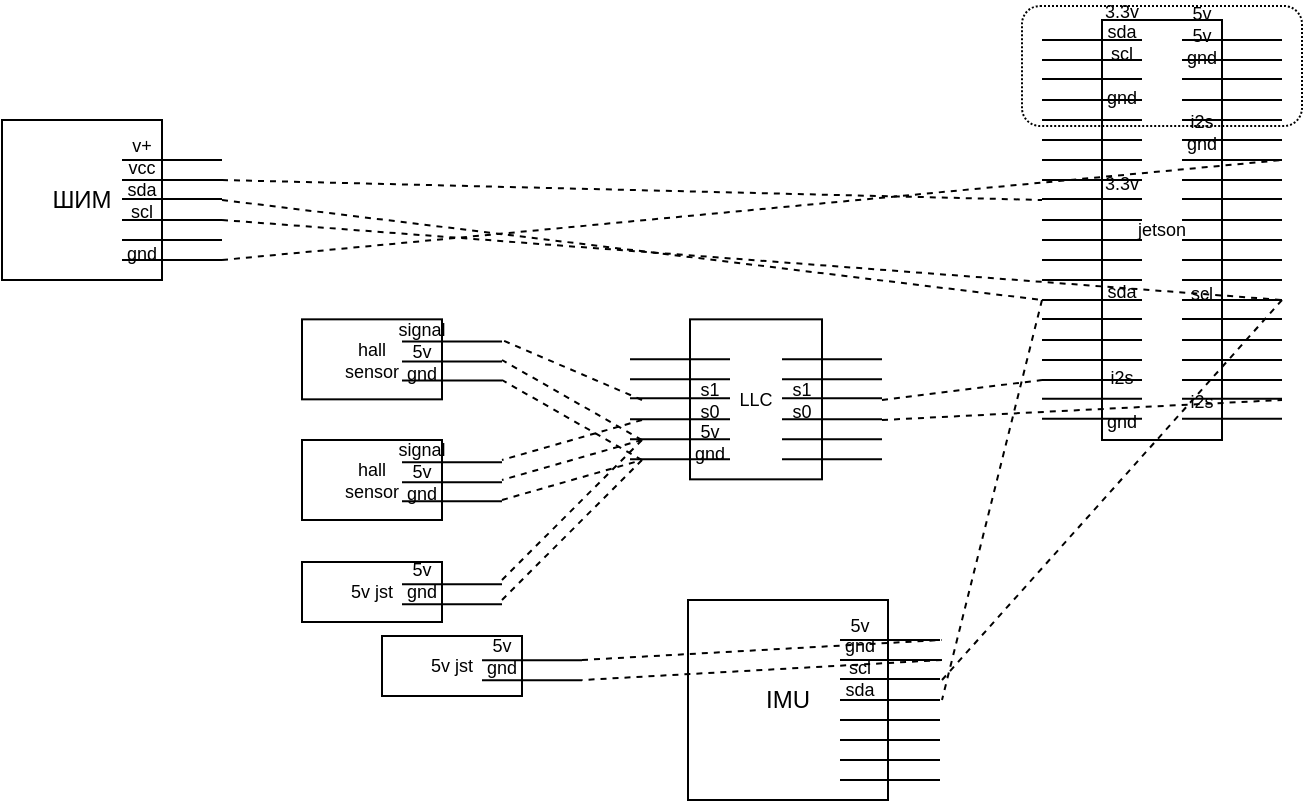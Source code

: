 <mxfile version="14.1.8" type="github">
  <diagram id="JsutUQx6NK4XxqGc4MJt" name="Page-1">
    <mxGraphModel dx="796" dy="476" grid="1" gridSize="10" guides="1" tooltips="1" connect="1" arrows="1" fold="1" page="1" pageScale="1" pageWidth="413" pageHeight="583" math="0" shadow="0">
      <root>
        <mxCell id="0" />
        <mxCell id="1" parent="0" />
        <mxCell id="PCadB83_jiJ8bg0ljsQ5-5" value="5v jst" style="rounded=0;whiteSpace=wrap;html=1;fontSize=9;" vertex="1" parent="1">
          <mxGeometry x="280" y="508" width="70" height="30" as="geometry" />
        </mxCell>
        <mxCell id="KwUh2jPh4wp6yOu8MJGP-1" value="ШИМ" style="whiteSpace=wrap;html=1;aspect=fixed;" parent="1" vertex="1">
          <mxGeometry x="90" y="250" width="80" height="80" as="geometry" />
        </mxCell>
        <mxCell id="KwUh2jPh4wp6yOu8MJGP-2" value="" style="endArrow=none;html=1;" parent="1" edge="1">
          <mxGeometry width="50" height="50" relative="1" as="geometry">
            <mxPoint x="150" y="270" as="sourcePoint" />
            <mxPoint x="200" y="270" as="targetPoint" />
          </mxGeometry>
        </mxCell>
        <mxCell id="KwUh2jPh4wp6yOu8MJGP-3" value="" style="endArrow=none;html=1;" parent="1" edge="1">
          <mxGeometry width="50" height="50" relative="1" as="geometry">
            <mxPoint x="150" y="280" as="sourcePoint" />
            <mxPoint x="200" y="280" as="targetPoint" />
            <Array as="points">
              <mxPoint x="170" y="280" />
            </Array>
          </mxGeometry>
        </mxCell>
        <mxCell id="KwUh2jPh4wp6yOu8MJGP-4" value="" style="endArrow=none;html=1;" parent="1" edge="1">
          <mxGeometry width="50" height="50" relative="1" as="geometry">
            <mxPoint x="150" y="289.5" as="sourcePoint" />
            <mxPoint x="200" y="289.5" as="targetPoint" />
          </mxGeometry>
        </mxCell>
        <mxCell id="KwUh2jPh4wp6yOu8MJGP-5" value="" style="endArrow=none;html=1;" parent="1" edge="1">
          <mxGeometry width="50" height="50" relative="1" as="geometry">
            <mxPoint x="150" y="300" as="sourcePoint" />
            <mxPoint x="200" y="300" as="targetPoint" />
          </mxGeometry>
        </mxCell>
        <mxCell id="KwUh2jPh4wp6yOu8MJGP-6" value="" style="endArrow=none;html=1;" parent="1" edge="1">
          <mxGeometry width="50" height="50" relative="1" as="geometry">
            <mxPoint x="150" y="310" as="sourcePoint" />
            <mxPoint x="200" y="310" as="targetPoint" />
          </mxGeometry>
        </mxCell>
        <mxCell id="KwUh2jPh4wp6yOu8MJGP-7" value="" style="endArrow=none;html=1;" parent="1" edge="1">
          <mxGeometry width="50" height="50" relative="1" as="geometry">
            <mxPoint x="150" y="320" as="sourcePoint" />
            <mxPoint x="200" y="320" as="targetPoint" />
          </mxGeometry>
        </mxCell>
        <mxCell id="KwUh2jPh4wp6yOu8MJGP-8" value="v+&lt;br style=&quot;font-size: 9px;&quot;&gt;vcc&lt;br style=&quot;font-size: 9px;&quot;&gt;sda&lt;br style=&quot;font-size: 9px;&quot;&gt;scl&lt;br style=&quot;font-size: 9px;&quot;&gt;&lt;br style=&quot;font-size: 9px;&quot;&gt;gnd" style="text;html=1;strokeColor=none;fillColor=none;align=center;verticalAlign=middle;whiteSpace=wrap;rounded=0;fontSize=9;" parent="1" vertex="1">
          <mxGeometry x="140" y="280" width="40" height="20" as="geometry" />
        </mxCell>
        <mxCell id="KwUh2jPh4wp6yOu8MJGP-10" value="jetson" style="rounded=0;whiteSpace=wrap;html=1;fontSize=9;" parent="1" vertex="1">
          <mxGeometry x="640" y="200" width="60" height="210" as="geometry" />
        </mxCell>
        <mxCell id="KwUh2jPh4wp6yOu8MJGP-18" value="" style="endArrow=none;html=1;" parent="1" edge="1">
          <mxGeometry width="50" height="50" relative="1" as="geometry">
            <mxPoint x="680" y="210" as="sourcePoint" />
            <mxPoint x="730" y="210" as="targetPoint" />
          </mxGeometry>
        </mxCell>
        <mxCell id="KwUh2jPh4wp6yOu8MJGP-19" value="" style="endArrow=none;html=1;" parent="1" edge="1">
          <mxGeometry width="50" height="50" relative="1" as="geometry">
            <mxPoint x="680" y="220" as="sourcePoint" />
            <mxPoint x="730" y="220" as="targetPoint" />
            <Array as="points">
              <mxPoint x="700" y="220" />
            </Array>
          </mxGeometry>
        </mxCell>
        <mxCell id="KwUh2jPh4wp6yOu8MJGP-20" value="" style="endArrow=none;html=1;" parent="1" edge="1">
          <mxGeometry width="50" height="50" relative="1" as="geometry">
            <mxPoint x="680" y="229.5" as="sourcePoint" />
            <mxPoint x="730" y="229.5" as="targetPoint" />
          </mxGeometry>
        </mxCell>
        <mxCell id="KwUh2jPh4wp6yOu8MJGP-21" value="" style="endArrow=none;html=1;" parent="1" edge="1">
          <mxGeometry width="50" height="50" relative="1" as="geometry">
            <mxPoint x="680" y="240" as="sourcePoint" />
            <mxPoint x="730" y="240" as="targetPoint" />
          </mxGeometry>
        </mxCell>
        <mxCell id="KwUh2jPh4wp6yOu8MJGP-22" value="" style="endArrow=none;html=1;" parent="1" edge="1">
          <mxGeometry width="50" height="50" relative="1" as="geometry">
            <mxPoint x="680" y="250" as="sourcePoint" />
            <mxPoint x="730" y="250" as="targetPoint" />
          </mxGeometry>
        </mxCell>
        <mxCell id="KwUh2jPh4wp6yOu8MJGP-23" value="" style="endArrow=none;html=1;" parent="1" edge="1">
          <mxGeometry width="50" height="50" relative="1" as="geometry">
            <mxPoint x="680" y="260" as="sourcePoint" />
            <mxPoint x="730" y="260" as="targetPoint" />
          </mxGeometry>
        </mxCell>
        <mxCell id="KwUh2jPh4wp6yOu8MJGP-24" value="5v&lt;br style=&quot;font-size: 9px&quot;&gt;5v&lt;br style=&quot;font-size: 9px&quot;&gt;gnd&lt;br style=&quot;font-size: 9px&quot;&gt;&lt;br style=&quot;font-size: 9px&quot;&gt;&lt;br style=&quot;font-size: 9px&quot;&gt;i2s&lt;br&gt;gnd&lt;br&gt;&lt;br&gt;&lt;br&gt;&lt;br&gt;&lt;br&gt;&lt;br&gt;&lt;br&gt;scl&lt;br&gt;&lt;br&gt;&lt;br&gt;&lt;br&gt;&lt;br&gt;i2s" style="text;html=1;strokeColor=none;fillColor=none;align=center;verticalAlign=middle;whiteSpace=wrap;rounded=0;fontSize=9;" parent="1" vertex="1">
          <mxGeometry x="670" y="284" width="40" height="20" as="geometry" />
        </mxCell>
        <mxCell id="KwUh2jPh4wp6yOu8MJGP-25" value="" style="endArrow=none;html=1;" parent="1" edge="1">
          <mxGeometry width="50" height="50" relative="1" as="geometry">
            <mxPoint x="610.0" y="210" as="sourcePoint" />
            <mxPoint x="660" y="210" as="targetPoint" />
          </mxGeometry>
        </mxCell>
        <mxCell id="KwUh2jPh4wp6yOu8MJGP-26" value="" style="endArrow=none;html=1;" parent="1" edge="1">
          <mxGeometry width="50" height="50" relative="1" as="geometry">
            <mxPoint x="610.0" y="220" as="sourcePoint" />
            <mxPoint x="660" y="220" as="targetPoint" />
            <Array as="points">
              <mxPoint x="630" y="220" />
            </Array>
          </mxGeometry>
        </mxCell>
        <mxCell id="KwUh2jPh4wp6yOu8MJGP-27" value="" style="endArrow=none;html=1;" parent="1" edge="1">
          <mxGeometry width="50" height="50" relative="1" as="geometry">
            <mxPoint x="610.0" y="229.5" as="sourcePoint" />
            <mxPoint x="660" y="229.5" as="targetPoint" />
          </mxGeometry>
        </mxCell>
        <mxCell id="KwUh2jPh4wp6yOu8MJGP-28" value="" style="endArrow=none;html=1;" parent="1" edge="1">
          <mxGeometry width="50" height="50" relative="1" as="geometry">
            <mxPoint x="610.0" y="240" as="sourcePoint" />
            <mxPoint x="660" y="240" as="targetPoint" />
          </mxGeometry>
        </mxCell>
        <mxCell id="KwUh2jPh4wp6yOu8MJGP-29" value="" style="endArrow=none;html=1;" parent="1" edge="1">
          <mxGeometry width="50" height="50" relative="1" as="geometry">
            <mxPoint x="610.0" y="250" as="sourcePoint" />
            <mxPoint x="660" y="250" as="targetPoint" />
          </mxGeometry>
        </mxCell>
        <mxCell id="KwUh2jPh4wp6yOu8MJGP-30" value="" style="endArrow=none;html=1;" parent="1" edge="1">
          <mxGeometry width="50" height="50" relative="1" as="geometry">
            <mxPoint x="610.0" y="260" as="sourcePoint" />
            <mxPoint x="660" y="260" as="targetPoint" />
          </mxGeometry>
        </mxCell>
        <mxCell id="KwUh2jPh4wp6yOu8MJGP-31" value="3.3v&lt;br style=&quot;font-size: 9px&quot;&gt;sda&lt;br style=&quot;font-size: 9px&quot;&gt;scl&lt;br style=&quot;font-size: 9px&quot;&gt;&lt;br style=&quot;font-size: 9px&quot;&gt;gnd&lt;br&gt;&lt;br&gt;&lt;br&gt;&lt;br&gt;3.3v&lt;br&gt;&lt;br&gt;&lt;br&gt;&lt;br&gt;&lt;br&gt;sda&lt;br&gt;&lt;br&gt;&lt;br&gt;&lt;br&gt;i2s&lt;br&gt;&lt;br&gt;gnd" style="text;html=1;strokeColor=none;fillColor=none;align=center;verticalAlign=middle;whiteSpace=wrap;rounded=0;fontSize=9;" parent="1" vertex="1">
          <mxGeometry x="630" y="288" width="40" height="20" as="geometry" />
        </mxCell>
        <mxCell id="KwUh2jPh4wp6yOu8MJGP-35" value="" style="endArrow=none;dashed=1;html=1;fontSize=9;" parent="1" edge="1">
          <mxGeometry width="50" height="50" relative="1" as="geometry">
            <mxPoint x="200" y="280" as="sourcePoint" />
            <mxPoint x="610" y="290" as="targetPoint" />
          </mxGeometry>
        </mxCell>
        <mxCell id="KwUh2jPh4wp6yOu8MJGP-36" value="" style="endArrow=none;dashed=1;html=1;fontSize=9;" parent="1" edge="1">
          <mxGeometry width="50" height="50" relative="1" as="geometry">
            <mxPoint x="200" y="290" as="sourcePoint" />
            <mxPoint x="610" y="340" as="targetPoint" />
          </mxGeometry>
        </mxCell>
        <mxCell id="KwUh2jPh4wp6yOu8MJGP-37" value="" style="endArrow=none;dashed=1;html=1;fontSize=9;" parent="1" edge="1">
          <mxGeometry width="50" height="50" relative="1" as="geometry">
            <mxPoint x="200" y="300" as="sourcePoint" />
            <mxPoint x="730" y="340" as="targetPoint" />
          </mxGeometry>
        </mxCell>
        <mxCell id="KwUh2jPh4wp6yOu8MJGP-38" value="" style="endArrow=none;dashed=1;html=1;fontSize=9;" parent="1" edge="1">
          <mxGeometry width="50" height="50" relative="1" as="geometry">
            <mxPoint x="200" y="320" as="sourcePoint" />
            <mxPoint x="730" y="270" as="targetPoint" />
          </mxGeometry>
        </mxCell>
        <mxCell id="KwUh2jPh4wp6yOu8MJGP-39" value="hall&lt;br&gt;sensor" style="rounded=0;whiteSpace=wrap;html=1;fontSize=9;" parent="1" vertex="1">
          <mxGeometry x="240" y="349.67" width="70" height="40" as="geometry" />
        </mxCell>
        <mxCell id="KwUh2jPh4wp6yOu8MJGP-44" value="" style="endArrow=none;html=1;" parent="1" edge="1">
          <mxGeometry width="50" height="50" relative="1" as="geometry">
            <mxPoint x="290" y="360.75" as="sourcePoint" />
            <mxPoint x="340" y="360.75" as="targetPoint" />
          </mxGeometry>
        </mxCell>
        <mxCell id="KwUh2jPh4wp6yOu8MJGP-45" value="" style="endArrow=none;html=1;" parent="1" edge="1">
          <mxGeometry width="50" height="50" relative="1" as="geometry">
            <mxPoint x="290" y="370.75" as="sourcePoint" />
            <mxPoint x="340" y="370.75" as="targetPoint" />
            <Array as="points">
              <mxPoint x="310" y="370.75" />
            </Array>
          </mxGeometry>
        </mxCell>
        <mxCell id="KwUh2jPh4wp6yOu8MJGP-46" value="" style="endArrow=none;html=1;" parent="1" edge="1">
          <mxGeometry width="50" height="50" relative="1" as="geometry">
            <mxPoint x="290" y="380.25" as="sourcePoint" />
            <mxPoint x="340" y="380.25" as="targetPoint" />
          </mxGeometry>
        </mxCell>
        <mxCell id="KwUh2jPh4wp6yOu8MJGP-47" value="signal&lt;br style=&quot;font-size: 9px&quot;&gt;5v&lt;br style=&quot;font-size: 9px&quot;&gt;gnd" style="text;html=1;strokeColor=none;fillColor=none;align=center;verticalAlign=middle;whiteSpace=wrap;rounded=0;fontSize=9;" parent="1" vertex="1">
          <mxGeometry x="280" y="355.67" width="40" height="20" as="geometry" />
        </mxCell>
        <mxCell id="KwUh2jPh4wp6yOu8MJGP-48" value="LLC" style="rounded=0;whiteSpace=wrap;html=1;fontSize=9;" parent="1" vertex="1">
          <mxGeometry x="434" y="349.67" width="66" height="80" as="geometry" />
        </mxCell>
        <mxCell id="KwUh2jPh4wp6yOu8MJGP-49" value="" style="endArrow=none;html=1;" parent="1" edge="1">
          <mxGeometry width="50" height="50" relative="1" as="geometry">
            <mxPoint x="480" y="369.67" as="sourcePoint" />
            <mxPoint x="530" y="369.67" as="targetPoint" />
          </mxGeometry>
        </mxCell>
        <mxCell id="KwUh2jPh4wp6yOu8MJGP-50" value="" style="endArrow=none;html=1;" parent="1" edge="1">
          <mxGeometry width="50" height="50" relative="1" as="geometry">
            <mxPoint x="480" y="379.67" as="sourcePoint" />
            <mxPoint x="530" y="379.67" as="targetPoint" />
            <Array as="points">
              <mxPoint x="500" y="379.67" />
            </Array>
          </mxGeometry>
        </mxCell>
        <mxCell id="KwUh2jPh4wp6yOu8MJGP-51" value="" style="endArrow=none;html=1;" parent="1" edge="1">
          <mxGeometry width="50" height="50" relative="1" as="geometry">
            <mxPoint x="480" y="389.17" as="sourcePoint" />
            <mxPoint x="530" y="389.17" as="targetPoint" />
          </mxGeometry>
        </mxCell>
        <mxCell id="KwUh2jPh4wp6yOu8MJGP-52" value="" style="endArrow=none;html=1;" parent="1" edge="1">
          <mxGeometry width="50" height="50" relative="1" as="geometry">
            <mxPoint x="480" y="399.67" as="sourcePoint" />
            <mxPoint x="530" y="399.67" as="targetPoint" />
          </mxGeometry>
        </mxCell>
        <mxCell id="KwUh2jPh4wp6yOu8MJGP-53" value="" style="endArrow=none;html=1;" parent="1" edge="1">
          <mxGeometry width="50" height="50" relative="1" as="geometry">
            <mxPoint x="480" y="409.67" as="sourcePoint" />
            <mxPoint x="530" y="409.67" as="targetPoint" />
          </mxGeometry>
        </mxCell>
        <mxCell id="KwUh2jPh4wp6yOu8MJGP-54" value="" style="endArrow=none;html=1;" parent="1" edge="1">
          <mxGeometry width="50" height="50" relative="1" as="geometry">
            <mxPoint x="480" y="419.67" as="sourcePoint" />
            <mxPoint x="530" y="419.67" as="targetPoint" />
          </mxGeometry>
        </mxCell>
        <mxCell id="KwUh2jPh4wp6yOu8MJGP-55" value="&lt;br style=&quot;font-size: 9px&quot;&gt;&lt;br style=&quot;font-size: 9px&quot;&gt;s1&lt;br style=&quot;font-size: 9px&quot;&gt;s0&lt;br&gt;&lt;br&gt;&lt;br style=&quot;font-size: 9px&quot;&gt;" style="text;html=1;strokeColor=none;fillColor=none;align=center;verticalAlign=middle;whiteSpace=wrap;rounded=0;fontSize=9;" parent="1" vertex="1">
          <mxGeometry x="470" y="379.67" width="40" height="20" as="geometry" />
        </mxCell>
        <mxCell id="KwUh2jPh4wp6yOu8MJGP-56" value="" style="endArrow=none;html=1;" parent="1" edge="1">
          <mxGeometry width="50" height="50" relative="1" as="geometry">
            <mxPoint x="404.0" y="369.67" as="sourcePoint" />
            <mxPoint x="454" y="369.67" as="targetPoint" />
          </mxGeometry>
        </mxCell>
        <mxCell id="KwUh2jPh4wp6yOu8MJGP-57" value="" style="endArrow=none;html=1;" parent="1" edge="1">
          <mxGeometry width="50" height="50" relative="1" as="geometry">
            <mxPoint x="404.0" y="379.67" as="sourcePoint" />
            <mxPoint x="454" y="379.67" as="targetPoint" />
            <Array as="points">
              <mxPoint x="424" y="379.67" />
            </Array>
          </mxGeometry>
        </mxCell>
        <mxCell id="KwUh2jPh4wp6yOu8MJGP-58" value="" style="endArrow=none;html=1;" parent="1" edge="1">
          <mxGeometry width="50" height="50" relative="1" as="geometry">
            <mxPoint x="404.0" y="389.17" as="sourcePoint" />
            <mxPoint x="454" y="389.17" as="targetPoint" />
          </mxGeometry>
        </mxCell>
        <mxCell id="KwUh2jPh4wp6yOu8MJGP-59" value="" style="endArrow=none;html=1;" parent="1" edge="1">
          <mxGeometry width="50" height="50" relative="1" as="geometry">
            <mxPoint x="404.0" y="399.67" as="sourcePoint" />
            <mxPoint x="454" y="399.67" as="targetPoint" />
          </mxGeometry>
        </mxCell>
        <mxCell id="KwUh2jPh4wp6yOu8MJGP-60" value="" style="endArrow=none;html=1;" parent="1" edge="1">
          <mxGeometry width="50" height="50" relative="1" as="geometry">
            <mxPoint x="404.0" y="409.67" as="sourcePoint" />
            <mxPoint x="454" y="409.67" as="targetPoint" />
          </mxGeometry>
        </mxCell>
        <mxCell id="KwUh2jPh4wp6yOu8MJGP-61" value="" style="endArrow=none;html=1;" parent="1" edge="1">
          <mxGeometry width="50" height="50" relative="1" as="geometry">
            <mxPoint x="404.0" y="419.67" as="sourcePoint" />
            <mxPoint x="454" y="419.67" as="targetPoint" />
          </mxGeometry>
        </mxCell>
        <mxCell id="KwUh2jPh4wp6yOu8MJGP-62" value="&lt;br&gt;&lt;br&gt;s1&lt;br&gt;s0&lt;br&gt;5v&lt;br&gt;gnd" style="text;html=1;strokeColor=none;fillColor=none;align=center;verticalAlign=middle;whiteSpace=wrap;rounded=0;fontSize=9;" parent="1" vertex="1">
          <mxGeometry x="424" y="380.0" width="40" height="20" as="geometry" />
        </mxCell>
        <mxCell id="KwUh2jPh4wp6yOu8MJGP-63" value="hall&lt;br&gt;sensor" style="rounded=0;whiteSpace=wrap;html=1;fontSize=9;" parent="1" vertex="1">
          <mxGeometry x="240" y="410" width="70" height="40" as="geometry" />
        </mxCell>
        <mxCell id="KwUh2jPh4wp6yOu8MJGP-64" value="" style="endArrow=none;html=1;" parent="1" edge="1">
          <mxGeometry width="50" height="50" relative="1" as="geometry">
            <mxPoint x="290" y="421.08" as="sourcePoint" />
            <mxPoint x="340" y="421.08" as="targetPoint" />
          </mxGeometry>
        </mxCell>
        <mxCell id="KwUh2jPh4wp6yOu8MJGP-65" value="" style="endArrow=none;html=1;" parent="1" edge="1">
          <mxGeometry width="50" height="50" relative="1" as="geometry">
            <mxPoint x="290" y="431.08" as="sourcePoint" />
            <mxPoint x="340" y="431.08" as="targetPoint" />
            <Array as="points">
              <mxPoint x="310" y="431.08" />
            </Array>
          </mxGeometry>
        </mxCell>
        <mxCell id="KwUh2jPh4wp6yOu8MJGP-66" value="" style="endArrow=none;html=1;" parent="1" edge="1">
          <mxGeometry width="50" height="50" relative="1" as="geometry">
            <mxPoint x="290" y="440.58" as="sourcePoint" />
            <mxPoint x="340" y="440.58" as="targetPoint" />
          </mxGeometry>
        </mxCell>
        <mxCell id="KwUh2jPh4wp6yOu8MJGP-67" value="signal&lt;br style=&quot;font-size: 9px&quot;&gt;5v&lt;br style=&quot;font-size: 9px&quot;&gt;gnd" style="text;html=1;strokeColor=none;fillColor=none;align=center;verticalAlign=middle;whiteSpace=wrap;rounded=0;fontSize=9;" parent="1" vertex="1">
          <mxGeometry x="280" y="416" width="40" height="20" as="geometry" />
        </mxCell>
        <mxCell id="KwUh2jPh4wp6yOu8MJGP-68" value="" style="endArrow=none;dashed=1;html=1;fontSize=9;" parent="1" edge="1">
          <mxGeometry width="50" height="50" relative="1" as="geometry">
            <mxPoint x="340" y="440" as="sourcePoint" />
            <mxPoint x="410" y="420" as="targetPoint" />
          </mxGeometry>
        </mxCell>
        <mxCell id="KwUh2jPh4wp6yOu8MJGP-69" value="" style="endArrow=none;dashed=1;html=1;fontSize=9;" parent="1" edge="1">
          <mxGeometry width="50" height="50" relative="1" as="geometry">
            <mxPoint x="410" y="410" as="sourcePoint" />
            <mxPoint x="340" y="430" as="targetPoint" />
          </mxGeometry>
        </mxCell>
        <mxCell id="KwUh2jPh4wp6yOu8MJGP-70" value="" style="endArrow=none;dashed=1;html=1;fontSize=9;" parent="1" edge="1">
          <mxGeometry width="50" height="50" relative="1" as="geometry">
            <mxPoint x="410" y="400" as="sourcePoint" />
            <mxPoint x="340" y="420" as="targetPoint" />
          </mxGeometry>
        </mxCell>
        <mxCell id="KwUh2jPh4wp6yOu8MJGP-71" value="" style="endArrow=none;dashed=1;html=1;fontSize=9;" parent="1" edge="1">
          <mxGeometry width="50" height="50" relative="1" as="geometry">
            <mxPoint x="410" y="420" as="sourcePoint" />
            <mxPoint x="340" y="380" as="targetPoint" />
          </mxGeometry>
        </mxCell>
        <mxCell id="KwUh2jPh4wp6yOu8MJGP-72" value="" style="endArrow=none;dashed=1;html=1;fontSize=9;" parent="1" edge="1">
          <mxGeometry width="50" height="50" relative="1" as="geometry">
            <mxPoint x="410" y="410" as="sourcePoint" />
            <mxPoint x="340" y="370" as="targetPoint" />
          </mxGeometry>
        </mxCell>
        <mxCell id="KwUh2jPh4wp6yOu8MJGP-73" value="" style="endArrow=none;dashed=1;html=1;fontSize=9;" parent="1" edge="1">
          <mxGeometry width="50" height="50" relative="1" as="geometry">
            <mxPoint x="410" y="390" as="sourcePoint" />
            <mxPoint x="340" y="360" as="targetPoint" />
          </mxGeometry>
        </mxCell>
        <mxCell id="KwUh2jPh4wp6yOu8MJGP-74" value="" style="endArrow=none;html=1;" parent="1" edge="1">
          <mxGeometry width="50" height="50" relative="1" as="geometry">
            <mxPoint x="680" y="270" as="sourcePoint" />
            <mxPoint x="730" y="270" as="targetPoint" />
          </mxGeometry>
        </mxCell>
        <mxCell id="KwUh2jPh4wp6yOu8MJGP-75" value="" style="endArrow=none;html=1;" parent="1" edge="1">
          <mxGeometry width="50" height="50" relative="1" as="geometry">
            <mxPoint x="680" y="280" as="sourcePoint" />
            <mxPoint x="730" y="280" as="targetPoint" />
            <Array as="points">
              <mxPoint x="700" y="280" />
            </Array>
          </mxGeometry>
        </mxCell>
        <mxCell id="KwUh2jPh4wp6yOu8MJGP-76" value="" style="endArrow=none;html=1;" parent="1" edge="1">
          <mxGeometry width="50" height="50" relative="1" as="geometry">
            <mxPoint x="680" y="289.5" as="sourcePoint" />
            <mxPoint x="730" y="289.5" as="targetPoint" />
          </mxGeometry>
        </mxCell>
        <mxCell id="KwUh2jPh4wp6yOu8MJGP-77" value="" style="endArrow=none;html=1;" parent="1" edge="1">
          <mxGeometry width="50" height="50" relative="1" as="geometry">
            <mxPoint x="680" y="300" as="sourcePoint" />
            <mxPoint x="730" y="300" as="targetPoint" />
          </mxGeometry>
        </mxCell>
        <mxCell id="KwUh2jPh4wp6yOu8MJGP-78" value="" style="endArrow=none;html=1;" parent="1" edge="1">
          <mxGeometry width="50" height="50" relative="1" as="geometry">
            <mxPoint x="680" y="310" as="sourcePoint" />
            <mxPoint x="730" y="310" as="targetPoint" />
          </mxGeometry>
        </mxCell>
        <mxCell id="KwUh2jPh4wp6yOu8MJGP-79" value="" style="endArrow=none;html=1;" parent="1" edge="1">
          <mxGeometry width="50" height="50" relative="1" as="geometry">
            <mxPoint x="680" y="320" as="sourcePoint" />
            <mxPoint x="730" y="320" as="targetPoint" />
          </mxGeometry>
        </mxCell>
        <mxCell id="KwUh2jPh4wp6yOu8MJGP-80" value="" style="endArrow=none;html=1;" parent="1" edge="1">
          <mxGeometry width="50" height="50" relative="1" as="geometry">
            <mxPoint x="610.0" y="270" as="sourcePoint" />
            <mxPoint x="660" y="270" as="targetPoint" />
          </mxGeometry>
        </mxCell>
        <mxCell id="KwUh2jPh4wp6yOu8MJGP-81" value="" style="endArrow=none;html=1;" parent="1" edge="1">
          <mxGeometry width="50" height="50" relative="1" as="geometry">
            <mxPoint x="610.0" y="280" as="sourcePoint" />
            <mxPoint x="660" y="280" as="targetPoint" />
            <Array as="points">
              <mxPoint x="630" y="280" />
            </Array>
          </mxGeometry>
        </mxCell>
        <mxCell id="KwUh2jPh4wp6yOu8MJGP-82" value="" style="endArrow=none;html=1;" parent="1" edge="1">
          <mxGeometry width="50" height="50" relative="1" as="geometry">
            <mxPoint x="610.0" y="289.5" as="sourcePoint" />
            <mxPoint x="660" y="289.5" as="targetPoint" />
          </mxGeometry>
        </mxCell>
        <mxCell id="KwUh2jPh4wp6yOu8MJGP-83" value="" style="endArrow=none;html=1;" parent="1" edge="1">
          <mxGeometry width="50" height="50" relative="1" as="geometry">
            <mxPoint x="610.0" y="300" as="sourcePoint" />
            <mxPoint x="660" y="300" as="targetPoint" />
          </mxGeometry>
        </mxCell>
        <mxCell id="KwUh2jPh4wp6yOu8MJGP-84" value="" style="endArrow=none;html=1;" parent="1" edge="1">
          <mxGeometry width="50" height="50" relative="1" as="geometry">
            <mxPoint x="610.0" y="310" as="sourcePoint" />
            <mxPoint x="660" y="310" as="targetPoint" />
          </mxGeometry>
        </mxCell>
        <mxCell id="KwUh2jPh4wp6yOu8MJGP-85" value="" style="endArrow=none;html=1;" parent="1" edge="1">
          <mxGeometry width="50" height="50" relative="1" as="geometry">
            <mxPoint x="610.0" y="320" as="sourcePoint" />
            <mxPoint x="660" y="320" as="targetPoint" />
          </mxGeometry>
        </mxCell>
        <mxCell id="KwUh2jPh4wp6yOu8MJGP-86" value="" style="endArrow=none;html=1;" parent="1" edge="1">
          <mxGeometry width="50" height="50" relative="1" as="geometry">
            <mxPoint x="680" y="330" as="sourcePoint" />
            <mxPoint x="730" y="330" as="targetPoint" />
          </mxGeometry>
        </mxCell>
        <mxCell id="KwUh2jPh4wp6yOu8MJGP-87" value="" style="endArrow=none;html=1;" parent="1" edge="1">
          <mxGeometry width="50" height="50" relative="1" as="geometry">
            <mxPoint x="680" y="340" as="sourcePoint" />
            <mxPoint x="730" y="340" as="targetPoint" />
            <Array as="points">
              <mxPoint x="700" y="340" />
            </Array>
          </mxGeometry>
        </mxCell>
        <mxCell id="KwUh2jPh4wp6yOu8MJGP-88" value="" style="endArrow=none;html=1;" parent="1" edge="1">
          <mxGeometry width="50" height="50" relative="1" as="geometry">
            <mxPoint x="680" y="349.5" as="sourcePoint" />
            <mxPoint x="730" y="349.5" as="targetPoint" />
          </mxGeometry>
        </mxCell>
        <mxCell id="KwUh2jPh4wp6yOu8MJGP-89" value="" style="endArrow=none;html=1;" parent="1" edge="1">
          <mxGeometry width="50" height="50" relative="1" as="geometry">
            <mxPoint x="680" y="360" as="sourcePoint" />
            <mxPoint x="730" y="360" as="targetPoint" />
          </mxGeometry>
        </mxCell>
        <mxCell id="KwUh2jPh4wp6yOu8MJGP-90" value="" style="endArrow=none;html=1;" parent="1" edge="1">
          <mxGeometry width="50" height="50" relative="1" as="geometry">
            <mxPoint x="680" y="370" as="sourcePoint" />
            <mxPoint x="730" y="370" as="targetPoint" />
          </mxGeometry>
        </mxCell>
        <mxCell id="KwUh2jPh4wp6yOu8MJGP-91" value="" style="endArrow=none;html=1;" parent="1" edge="1">
          <mxGeometry width="50" height="50" relative="1" as="geometry">
            <mxPoint x="680" y="380" as="sourcePoint" />
            <mxPoint x="730" y="380" as="targetPoint" />
          </mxGeometry>
        </mxCell>
        <mxCell id="KwUh2jPh4wp6yOu8MJGP-92" value="" style="endArrow=none;html=1;" parent="1" edge="1">
          <mxGeometry width="50" height="50" relative="1" as="geometry">
            <mxPoint x="610.0" y="330" as="sourcePoint" />
            <mxPoint x="660" y="330" as="targetPoint" />
          </mxGeometry>
        </mxCell>
        <mxCell id="KwUh2jPh4wp6yOu8MJGP-93" value="" style="endArrow=none;html=1;" parent="1" edge="1">
          <mxGeometry width="50" height="50" relative="1" as="geometry">
            <mxPoint x="610.0" y="340" as="sourcePoint" />
            <mxPoint x="660" y="340" as="targetPoint" />
            <Array as="points">
              <mxPoint x="630" y="340" />
            </Array>
          </mxGeometry>
        </mxCell>
        <mxCell id="KwUh2jPh4wp6yOu8MJGP-94" value="" style="endArrow=none;html=1;" parent="1" edge="1">
          <mxGeometry width="50" height="50" relative="1" as="geometry">
            <mxPoint x="610.0" y="349.5" as="sourcePoint" />
            <mxPoint x="660" y="349.5" as="targetPoint" />
          </mxGeometry>
        </mxCell>
        <mxCell id="KwUh2jPh4wp6yOu8MJGP-95" value="" style="endArrow=none;html=1;" parent="1" edge="1">
          <mxGeometry width="50" height="50" relative="1" as="geometry">
            <mxPoint x="610.0" y="360" as="sourcePoint" />
            <mxPoint x="660" y="360" as="targetPoint" />
          </mxGeometry>
        </mxCell>
        <mxCell id="KwUh2jPh4wp6yOu8MJGP-96" value="" style="endArrow=none;html=1;" parent="1" edge="1">
          <mxGeometry width="50" height="50" relative="1" as="geometry">
            <mxPoint x="610.0" y="370" as="sourcePoint" />
            <mxPoint x="660" y="370" as="targetPoint" />
          </mxGeometry>
        </mxCell>
        <mxCell id="KwUh2jPh4wp6yOu8MJGP-97" value="" style="endArrow=none;html=1;" parent="1" edge="1">
          <mxGeometry width="50" height="50" relative="1" as="geometry">
            <mxPoint x="610.0" y="380" as="sourcePoint" />
            <mxPoint x="660" y="380" as="targetPoint" />
          </mxGeometry>
        </mxCell>
        <mxCell id="KwUh2jPh4wp6yOu8MJGP-98" value="" style="endArrow=none;html=1;" parent="1" edge="1">
          <mxGeometry width="50" height="50" relative="1" as="geometry">
            <mxPoint x="680" y="389.34" as="sourcePoint" />
            <mxPoint x="730" y="389.34" as="targetPoint" />
          </mxGeometry>
        </mxCell>
        <mxCell id="KwUh2jPh4wp6yOu8MJGP-99" value="" style="endArrow=none;html=1;" parent="1" edge="1">
          <mxGeometry width="50" height="50" relative="1" as="geometry">
            <mxPoint x="680" y="399.34" as="sourcePoint" />
            <mxPoint x="730" y="399.34" as="targetPoint" />
          </mxGeometry>
        </mxCell>
        <mxCell id="KwUh2jPh4wp6yOu8MJGP-100" value="" style="endArrow=none;html=1;" parent="1" edge="1">
          <mxGeometry width="50" height="50" relative="1" as="geometry">
            <mxPoint x="610.0" y="389.34" as="sourcePoint" />
            <mxPoint x="660" y="389.34" as="targetPoint" />
          </mxGeometry>
        </mxCell>
        <mxCell id="KwUh2jPh4wp6yOu8MJGP-101" value="" style="endArrow=none;html=1;" parent="1" edge="1">
          <mxGeometry width="50" height="50" relative="1" as="geometry">
            <mxPoint x="610.0" y="399.34" as="sourcePoint" />
            <mxPoint x="660" y="399.34" as="targetPoint" />
          </mxGeometry>
        </mxCell>
        <mxCell id="KwUh2jPh4wp6yOu8MJGP-104" value="" style="endArrow=none;dashed=1;html=1;fontSize=9;" parent="1" edge="1">
          <mxGeometry width="50" height="50" relative="1" as="geometry">
            <mxPoint x="530" y="400" as="sourcePoint" />
            <mxPoint x="730" y="390" as="targetPoint" />
          </mxGeometry>
        </mxCell>
        <mxCell id="KwUh2jPh4wp6yOu8MJGP-105" value="" style="endArrow=none;dashed=1;html=1;fontSize=9;" parent="1" edge="1">
          <mxGeometry width="50" height="50" relative="1" as="geometry">
            <mxPoint x="530" y="390" as="sourcePoint" />
            <mxPoint x="610" y="380" as="targetPoint" />
          </mxGeometry>
        </mxCell>
        <mxCell id="KwUh2jPh4wp6yOu8MJGP-106" value="" style="endArrow=none;dashed=1;html=1;fontSize=9;" parent="1" edge="1">
          <mxGeometry width="50" height="50" relative="1" as="geometry">
            <mxPoint x="410" y="410" as="sourcePoint" />
            <mxPoint x="340" y="480" as="targetPoint" />
          </mxGeometry>
        </mxCell>
        <mxCell id="KwUh2jPh4wp6yOu8MJGP-107" value="" style="endArrow=none;dashed=1;html=1;fontSize=9;" parent="1" edge="1">
          <mxGeometry width="50" height="50" relative="1" as="geometry">
            <mxPoint x="410" y="420" as="sourcePoint" />
            <mxPoint x="340" y="490" as="targetPoint" />
          </mxGeometry>
        </mxCell>
        <mxCell id="KwUh2jPh4wp6yOu8MJGP-108" value="IMU" style="whiteSpace=wrap;html=1;aspect=fixed;" parent="1" vertex="1">
          <mxGeometry x="433" y="490" width="100" height="100" as="geometry" />
        </mxCell>
        <mxCell id="KwUh2jPh4wp6yOu8MJGP-109" value="" style="endArrow=none;html=1;" parent="1" edge="1">
          <mxGeometry width="50" height="50" relative="1" as="geometry">
            <mxPoint x="509" y="510" as="sourcePoint" />
            <mxPoint x="559" y="510" as="targetPoint" />
          </mxGeometry>
        </mxCell>
        <mxCell id="KwUh2jPh4wp6yOu8MJGP-110" value="" style="endArrow=none;html=1;" parent="1" edge="1">
          <mxGeometry width="50" height="50" relative="1" as="geometry">
            <mxPoint x="509" y="520" as="sourcePoint" />
            <mxPoint x="559" y="520" as="targetPoint" />
            <Array as="points">
              <mxPoint x="529" y="520" />
            </Array>
          </mxGeometry>
        </mxCell>
        <mxCell id="KwUh2jPh4wp6yOu8MJGP-111" value="" style="endArrow=none;html=1;" parent="1" edge="1">
          <mxGeometry width="50" height="50" relative="1" as="geometry">
            <mxPoint x="509" y="529.5" as="sourcePoint" />
            <mxPoint x="559" y="529.5" as="targetPoint" />
          </mxGeometry>
        </mxCell>
        <mxCell id="KwUh2jPh4wp6yOu8MJGP-112" value="" style="endArrow=none;html=1;" parent="1" edge="1">
          <mxGeometry width="50" height="50" relative="1" as="geometry">
            <mxPoint x="509" y="540" as="sourcePoint" />
            <mxPoint x="559" y="540" as="targetPoint" />
          </mxGeometry>
        </mxCell>
        <mxCell id="KwUh2jPh4wp6yOu8MJGP-113" value="" style="endArrow=none;html=1;" parent="1" edge="1">
          <mxGeometry width="50" height="50" relative="1" as="geometry">
            <mxPoint x="509" y="550" as="sourcePoint" />
            <mxPoint x="559" y="550" as="targetPoint" />
          </mxGeometry>
        </mxCell>
        <mxCell id="KwUh2jPh4wp6yOu8MJGP-114" value="" style="endArrow=none;html=1;" parent="1" edge="1">
          <mxGeometry width="50" height="50" relative="1" as="geometry">
            <mxPoint x="509" y="560" as="sourcePoint" />
            <mxPoint x="559" y="560" as="targetPoint" />
          </mxGeometry>
        </mxCell>
        <mxCell id="KwUh2jPh4wp6yOu8MJGP-115" value="5v&lt;br style=&quot;font-size: 9px&quot;&gt;gnd&lt;br style=&quot;font-size: 9px&quot;&gt;scl&lt;br style=&quot;font-size: 9px&quot;&gt;sda&lt;br style=&quot;font-size: 9px&quot;&gt;&lt;br style=&quot;font-size: 9px&quot;&gt;" style="text;html=1;strokeColor=none;fillColor=none;align=center;verticalAlign=middle;whiteSpace=wrap;rounded=0;fontSize=9;" parent="1" vertex="1">
          <mxGeometry x="499" y="514" width="40" height="20" as="geometry" />
        </mxCell>
        <mxCell id="KwUh2jPh4wp6yOu8MJGP-116" value="" style="endArrow=none;html=1;" parent="1" edge="1">
          <mxGeometry width="50" height="50" relative="1" as="geometry">
            <mxPoint x="509" y="570" as="sourcePoint" />
            <mxPoint x="559" y="570" as="targetPoint" />
          </mxGeometry>
        </mxCell>
        <mxCell id="KwUh2jPh4wp6yOu8MJGP-117" value="" style="endArrow=none;html=1;" parent="1" edge="1">
          <mxGeometry width="50" height="50" relative="1" as="geometry">
            <mxPoint x="509" y="580" as="sourcePoint" />
            <mxPoint x="559" y="580" as="targetPoint" />
          </mxGeometry>
        </mxCell>
        <mxCell id="KwUh2jPh4wp6yOu8MJGP-119" value="" style="endArrow=none;dashed=1;html=1;fontSize=9;" parent="1" edge="1">
          <mxGeometry width="50" height="50" relative="1" as="geometry">
            <mxPoint x="380" y="520" as="sourcePoint" />
            <mxPoint x="560" y="510" as="targetPoint" />
          </mxGeometry>
        </mxCell>
        <mxCell id="KwUh2jPh4wp6yOu8MJGP-120" value="" style="endArrow=none;dashed=1;html=1;fontSize=9;" parent="1" edge="1">
          <mxGeometry width="50" height="50" relative="1" as="geometry">
            <mxPoint x="560" y="520" as="sourcePoint" />
            <mxPoint x="380" y="530" as="targetPoint" />
          </mxGeometry>
        </mxCell>
        <mxCell id="KwUh2jPh4wp6yOu8MJGP-121" value="" style="endArrow=none;dashed=1;html=1;fontSize=9;" parent="1" edge="1">
          <mxGeometry width="50" height="50" relative="1" as="geometry">
            <mxPoint x="560" y="530" as="sourcePoint" />
            <mxPoint x="730" y="340" as="targetPoint" />
          </mxGeometry>
        </mxCell>
        <mxCell id="KwUh2jPh4wp6yOu8MJGP-122" value="" style="endArrow=none;dashed=1;html=1;fontSize=9;" parent="1" edge="1">
          <mxGeometry width="50" height="50" relative="1" as="geometry">
            <mxPoint x="610" y="340" as="sourcePoint" />
            <mxPoint x="560" y="540" as="targetPoint" />
          </mxGeometry>
        </mxCell>
        <mxCell id="1xQy0t3dI2rBJtauFKF1-2" value="" style="endArrow=none;html=1;" parent="1" edge="1">
          <mxGeometry width="50" height="50" relative="1" as="geometry">
            <mxPoint x="330" y="520.08" as="sourcePoint" />
            <mxPoint x="380" y="520.08" as="targetPoint" />
          </mxGeometry>
        </mxCell>
        <mxCell id="1xQy0t3dI2rBJtauFKF1-3" value="" style="endArrow=none;html=1;" parent="1" edge="1">
          <mxGeometry width="50" height="50" relative="1" as="geometry">
            <mxPoint x="330" y="530.08" as="sourcePoint" />
            <mxPoint x="380" y="530.08" as="targetPoint" />
            <Array as="points">
              <mxPoint x="350" y="530.08" />
            </Array>
          </mxGeometry>
        </mxCell>
        <mxCell id="1xQy0t3dI2rBJtauFKF1-5" value="5v&lt;br style=&quot;font-size: 9px&quot;&gt;gnd" style="text;html=1;strokeColor=none;fillColor=none;align=center;verticalAlign=middle;whiteSpace=wrap;rounded=0;fontSize=9;" parent="1" vertex="1">
          <mxGeometry x="320" y="508" width="40" height="20" as="geometry" />
        </mxCell>
        <mxCell id="1xQy0t3dI2rBJtauFKF1-6" value="" style="rounded=1;whiteSpace=wrap;html=1;fontSize=9;fillColor=none;dashed=1;dashPattern=1 1;" parent="1" vertex="1">
          <mxGeometry x="600" y="193" width="140" height="60" as="geometry" />
        </mxCell>
        <mxCell id="PCadB83_jiJ8bg0ljsQ5-1" value="5v jst" style="rounded=0;whiteSpace=wrap;html=1;fontSize=9;" vertex="1" parent="1">
          <mxGeometry x="240" y="471" width="70" height="30" as="geometry" />
        </mxCell>
        <mxCell id="PCadB83_jiJ8bg0ljsQ5-2" value="" style="endArrow=none;html=1;" edge="1" parent="1">
          <mxGeometry width="50" height="50" relative="1" as="geometry">
            <mxPoint x="290" y="482.08" as="sourcePoint" />
            <mxPoint x="340" y="482.08" as="targetPoint" />
          </mxGeometry>
        </mxCell>
        <mxCell id="PCadB83_jiJ8bg0ljsQ5-3" value="" style="endArrow=none;html=1;" edge="1" parent="1">
          <mxGeometry width="50" height="50" relative="1" as="geometry">
            <mxPoint x="290" y="492.08" as="sourcePoint" />
            <mxPoint x="340" y="492.08" as="targetPoint" />
            <Array as="points">
              <mxPoint x="310" y="492.08" />
            </Array>
          </mxGeometry>
        </mxCell>
        <mxCell id="PCadB83_jiJ8bg0ljsQ5-4" value="5v&lt;br style=&quot;font-size: 9px&quot;&gt;gnd" style="text;html=1;strokeColor=none;fillColor=none;align=center;verticalAlign=middle;whiteSpace=wrap;rounded=0;fontSize=9;" vertex="1" parent="1">
          <mxGeometry x="280" y="470" width="40" height="20" as="geometry" />
        </mxCell>
      </root>
    </mxGraphModel>
  </diagram>
</mxfile>
